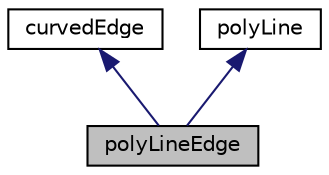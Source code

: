 digraph "polyLineEdge"
{
  bgcolor="transparent";
  edge [fontname="Helvetica",fontsize="10",labelfontname="Helvetica",labelfontsize="10"];
  node [fontname="Helvetica",fontsize="10",shape=record];
  Node1 [label="polyLineEdge",height=0.2,width=0.4,color="black", fillcolor="grey75", style="filled", fontcolor="black"];
  Node2 -> Node1 [dir="back",color="midnightblue",fontsize="10",style="solid",fontname="Helvetica"];
  Node2 [label="curvedEdge",height=0.2,width=0.4,color="black",URL="$a00442.html",tooltip="Define a curved edge that is parameterized for 0<lambda<1 between the start and end point..."];
  Node3 -> Node1 [dir="back",color="midnightblue",fontsize="10",style="solid",fontname="Helvetica"];
  Node3 [label="polyLine",height=0.2,width=0.4,color="black",URL="$a01902.html",tooltip="A series of straight line segments, which can also be interpreted as a series of control points for s..."];
}
